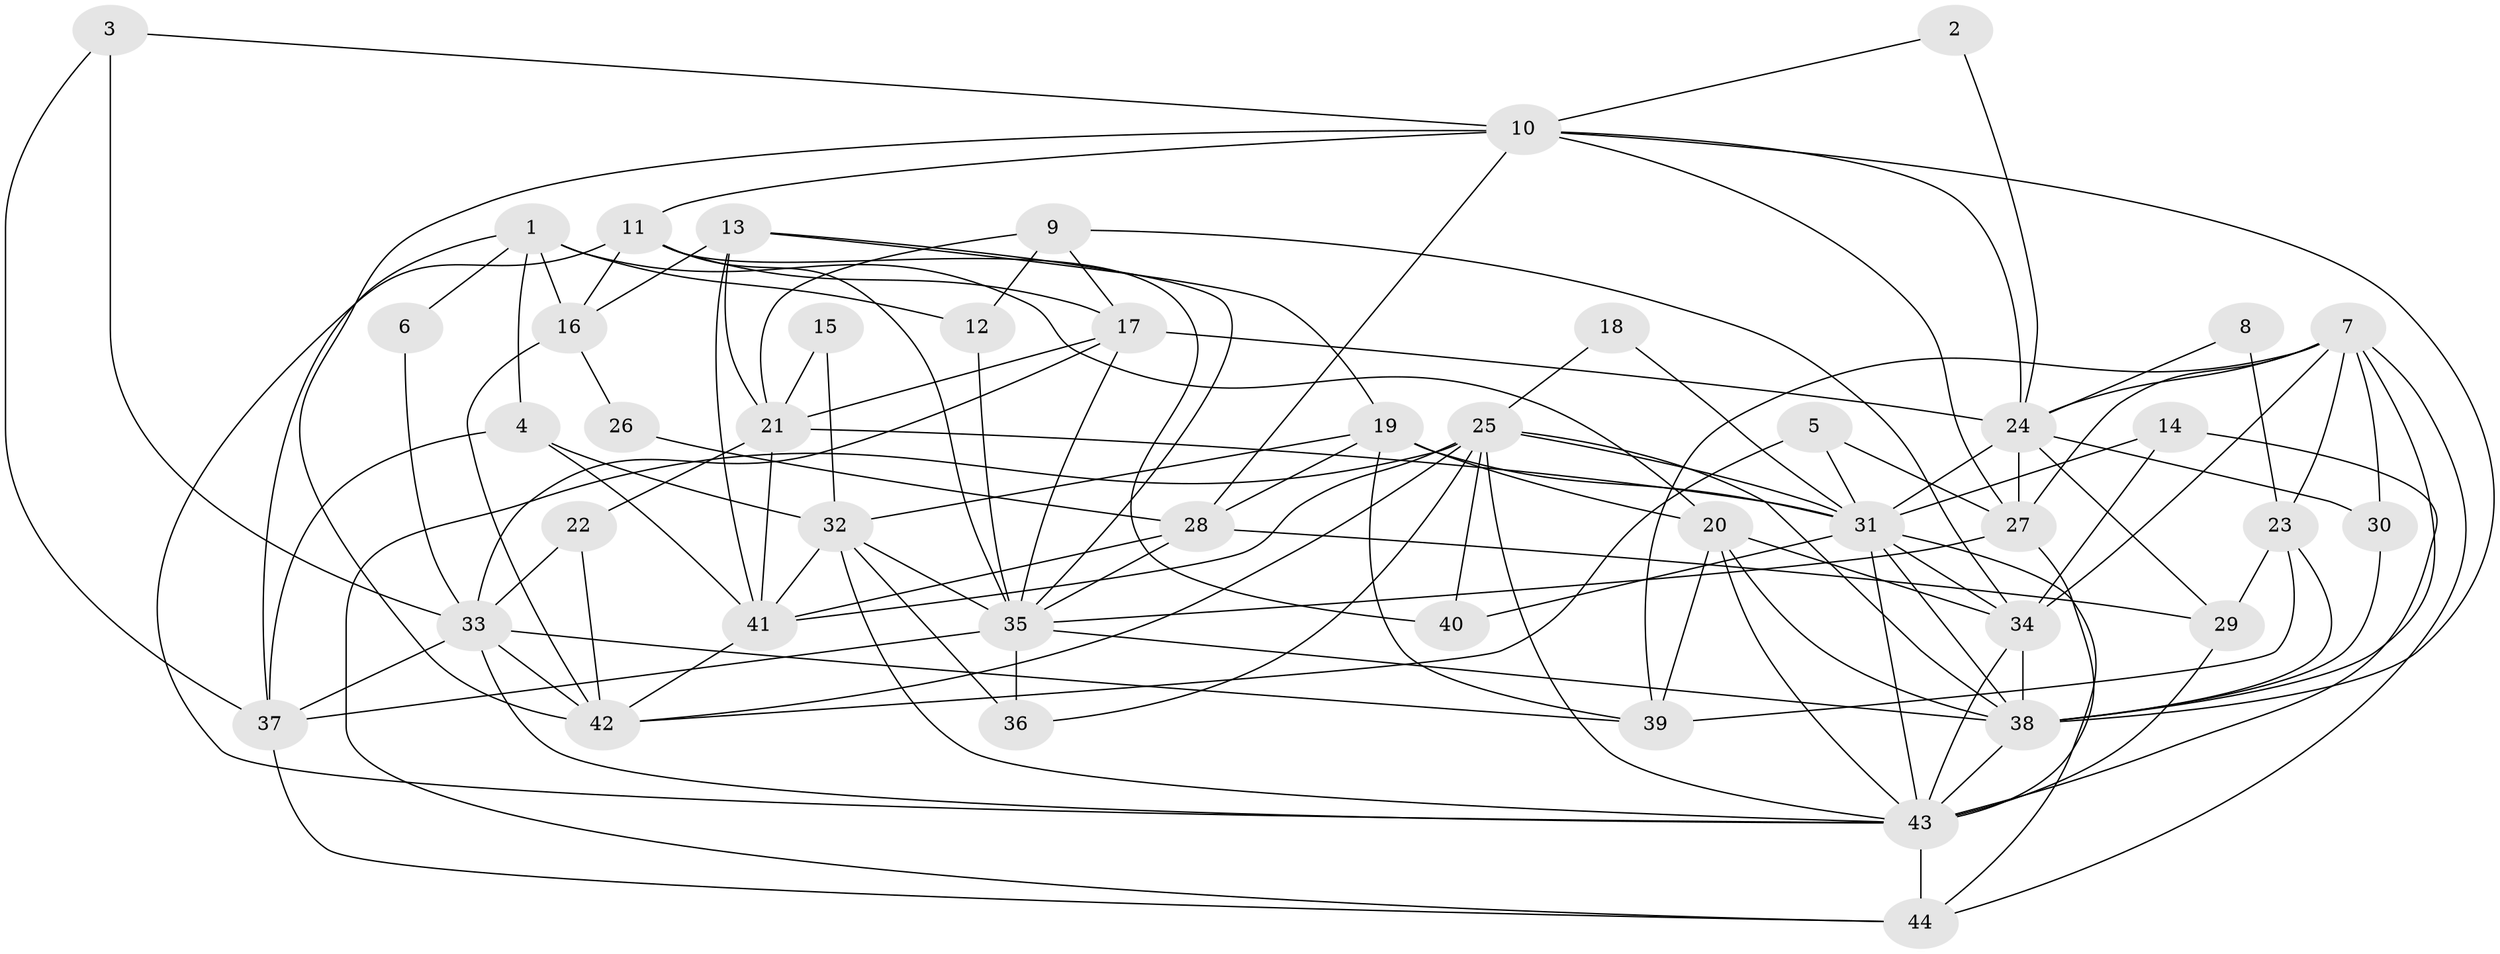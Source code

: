 // original degree distribution, {6: 0.12643678160919541, 5: 0.14942528735632185, 3: 0.28735632183908044, 4: 0.22988505747126436, 2: 0.14942528735632185, 7: 0.04597701149425287, 8: 0.011494252873563218}
// Generated by graph-tools (version 1.1) at 2025/50/03/09/25 03:50:02]
// undirected, 44 vertices, 121 edges
graph export_dot {
graph [start="1"]
  node [color=gray90,style=filled];
  1;
  2;
  3;
  4;
  5;
  6;
  7;
  8;
  9;
  10;
  11;
  12;
  13;
  14;
  15;
  16;
  17;
  18;
  19;
  20;
  21;
  22;
  23;
  24;
  25;
  26;
  27;
  28;
  29;
  30;
  31;
  32;
  33;
  34;
  35;
  36;
  37;
  38;
  39;
  40;
  41;
  42;
  43;
  44;
  1 -- 4 [weight=1.0];
  1 -- 6 [weight=1.0];
  1 -- 12 [weight=1.0];
  1 -- 16 [weight=1.0];
  1 -- 20 [weight=1.0];
  1 -- 37 [weight=1.0];
  2 -- 10 [weight=1.0];
  2 -- 24 [weight=1.0];
  3 -- 10 [weight=1.0];
  3 -- 33 [weight=1.0];
  3 -- 37 [weight=1.0];
  4 -- 32 [weight=1.0];
  4 -- 37 [weight=1.0];
  4 -- 41 [weight=1.0];
  5 -- 27 [weight=1.0];
  5 -- 31 [weight=1.0];
  5 -- 42 [weight=1.0];
  6 -- 33 [weight=1.0];
  7 -- 23 [weight=1.0];
  7 -- 24 [weight=1.0];
  7 -- 27 [weight=1.0];
  7 -- 30 [weight=1.0];
  7 -- 34 [weight=1.0];
  7 -- 38 [weight=1.0];
  7 -- 39 [weight=1.0];
  7 -- 44 [weight=1.0];
  8 -- 23 [weight=1.0];
  8 -- 24 [weight=1.0];
  9 -- 12 [weight=1.0];
  9 -- 17 [weight=1.0];
  9 -- 21 [weight=1.0];
  9 -- 34 [weight=1.0];
  10 -- 11 [weight=1.0];
  10 -- 24 [weight=1.0];
  10 -- 27 [weight=1.0];
  10 -- 28 [weight=1.0];
  10 -- 38 [weight=1.0];
  10 -- 42 [weight=1.0];
  11 -- 16 [weight=1.0];
  11 -- 17 [weight=1.0];
  11 -- 35 [weight=1.0];
  11 -- 40 [weight=1.0];
  11 -- 43 [weight=1.0];
  12 -- 35 [weight=1.0];
  13 -- 16 [weight=2.0];
  13 -- 19 [weight=1.0];
  13 -- 21 [weight=1.0];
  13 -- 35 [weight=1.0];
  13 -- 41 [weight=1.0];
  14 -- 31 [weight=1.0];
  14 -- 34 [weight=1.0];
  14 -- 43 [weight=1.0];
  15 -- 21 [weight=1.0];
  15 -- 32 [weight=1.0];
  16 -- 26 [weight=1.0];
  16 -- 42 [weight=1.0];
  17 -- 21 [weight=1.0];
  17 -- 24 [weight=1.0];
  17 -- 33 [weight=1.0];
  17 -- 35 [weight=1.0];
  18 -- 25 [weight=1.0];
  18 -- 31 [weight=1.0];
  19 -- 20 [weight=2.0];
  19 -- 28 [weight=1.0];
  19 -- 31 [weight=1.0];
  19 -- 32 [weight=1.0];
  19 -- 39 [weight=1.0];
  20 -- 34 [weight=1.0];
  20 -- 38 [weight=1.0];
  20 -- 39 [weight=1.0];
  20 -- 43 [weight=1.0];
  21 -- 22 [weight=1.0];
  21 -- 31 [weight=1.0];
  21 -- 41 [weight=1.0];
  22 -- 33 [weight=1.0];
  22 -- 42 [weight=1.0];
  23 -- 29 [weight=1.0];
  23 -- 38 [weight=2.0];
  23 -- 39 [weight=1.0];
  24 -- 27 [weight=1.0];
  24 -- 29 [weight=1.0];
  24 -- 30 [weight=1.0];
  24 -- 31 [weight=1.0];
  25 -- 31 [weight=1.0];
  25 -- 36 [weight=1.0];
  25 -- 38 [weight=1.0];
  25 -- 40 [weight=1.0];
  25 -- 41 [weight=1.0];
  25 -- 42 [weight=1.0];
  25 -- 43 [weight=1.0];
  25 -- 44 [weight=1.0];
  26 -- 28 [weight=1.0];
  27 -- 35 [weight=1.0];
  27 -- 43 [weight=1.0];
  28 -- 29 [weight=1.0];
  28 -- 35 [weight=1.0];
  28 -- 41 [weight=1.0];
  29 -- 43 [weight=1.0];
  30 -- 38 [weight=1.0];
  31 -- 34 [weight=1.0];
  31 -- 38 [weight=1.0];
  31 -- 40 [weight=1.0];
  31 -- 43 [weight=1.0];
  31 -- 44 [weight=1.0];
  32 -- 35 [weight=1.0];
  32 -- 36 [weight=1.0];
  32 -- 41 [weight=1.0];
  32 -- 43 [weight=1.0];
  33 -- 37 [weight=1.0];
  33 -- 39 [weight=1.0];
  33 -- 42 [weight=1.0];
  33 -- 43 [weight=1.0];
  34 -- 38 [weight=1.0];
  34 -- 43 [weight=2.0];
  35 -- 36 [weight=1.0];
  35 -- 37 [weight=1.0];
  35 -- 38 [weight=1.0];
  37 -- 44 [weight=1.0];
  38 -- 43 [weight=1.0];
  41 -- 42 [weight=1.0];
  43 -- 44 [weight=1.0];
}
